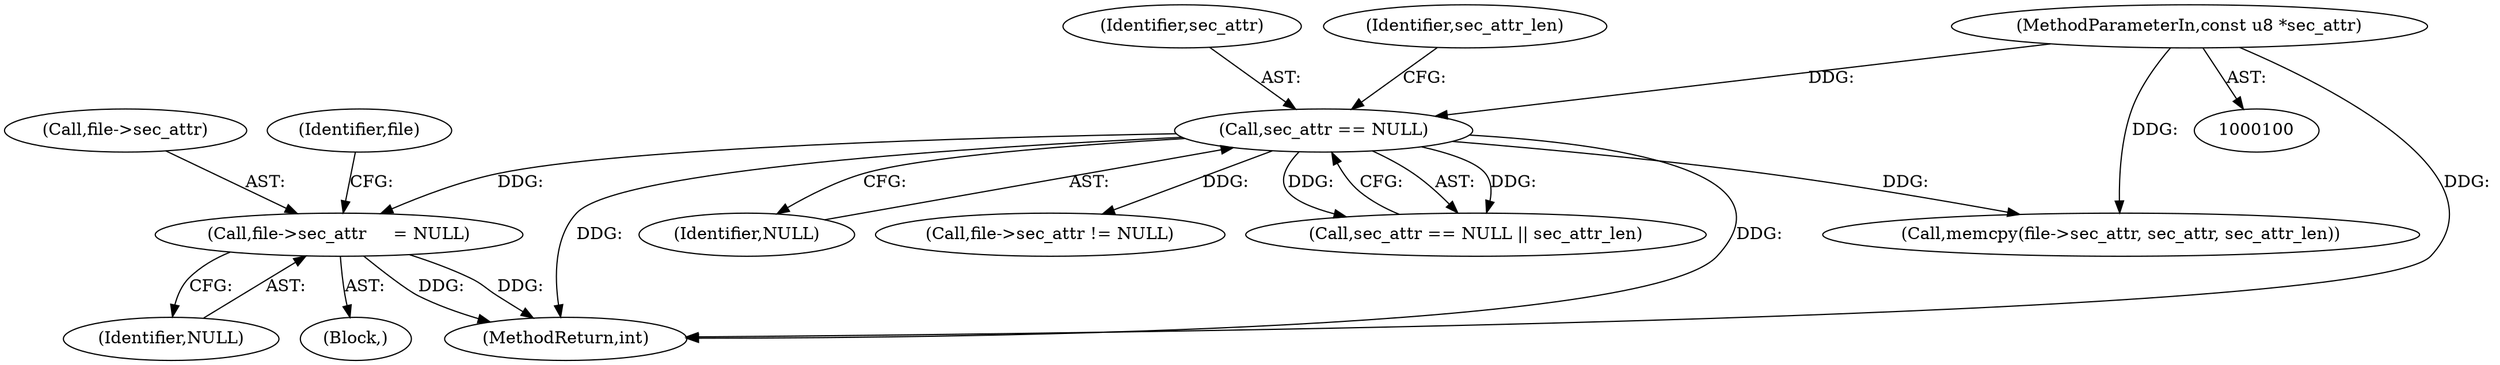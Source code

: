 digraph "0_OpenSC_360e95d45ac4123255a4c796db96337f332160ad#diff-d643a0fa169471dbf2912f4866dc49c5_7@pointer" {
"1000163" [label="(Call,file->sec_attr     = NULL)"];
"1000115" [label="(Call,sec_attr == NULL)"];
"1000102" [label="(MethodParameterIn,const u8 *sec_attr)"];
"1000167" [label="(Identifier,NULL)"];
"1000116" [label="(Identifier,sec_attr)"];
"1000115" [label="(Call,sec_attr == NULL)"];
"1000180" [label="(Call,memcpy(file->sec_attr, sec_attr, sec_attr_len))"];
"1000164" [label="(Call,file->sec_attr)"];
"1000154" [label="(Block,)"];
"1000117" [label="(Identifier,NULL)"];
"1000102" [label="(MethodParameterIn,const u8 *sec_attr)"];
"1000118" [label="(Identifier,sec_attr_len)"];
"1000193" [label="(MethodReturn,int)"];
"1000170" [label="(Identifier,file)"];
"1000163" [label="(Call,file->sec_attr     = NULL)"];
"1000121" [label="(Call,file->sec_attr != NULL)"];
"1000114" [label="(Call,sec_attr == NULL || sec_attr_len)"];
"1000163" -> "1000154"  [label="AST: "];
"1000163" -> "1000167"  [label="CFG: "];
"1000164" -> "1000163"  [label="AST: "];
"1000167" -> "1000163"  [label="AST: "];
"1000170" -> "1000163"  [label="CFG: "];
"1000163" -> "1000193"  [label="DDG: "];
"1000163" -> "1000193"  [label="DDG: "];
"1000115" -> "1000163"  [label="DDG: "];
"1000115" -> "1000114"  [label="AST: "];
"1000115" -> "1000117"  [label="CFG: "];
"1000116" -> "1000115"  [label="AST: "];
"1000117" -> "1000115"  [label="AST: "];
"1000118" -> "1000115"  [label="CFG: "];
"1000114" -> "1000115"  [label="CFG: "];
"1000115" -> "1000193"  [label="DDG: "];
"1000115" -> "1000193"  [label="DDG: "];
"1000115" -> "1000114"  [label="DDG: "];
"1000115" -> "1000114"  [label="DDG: "];
"1000102" -> "1000115"  [label="DDG: "];
"1000115" -> "1000121"  [label="DDG: "];
"1000115" -> "1000180"  [label="DDG: "];
"1000102" -> "1000100"  [label="AST: "];
"1000102" -> "1000193"  [label="DDG: "];
"1000102" -> "1000180"  [label="DDG: "];
}
